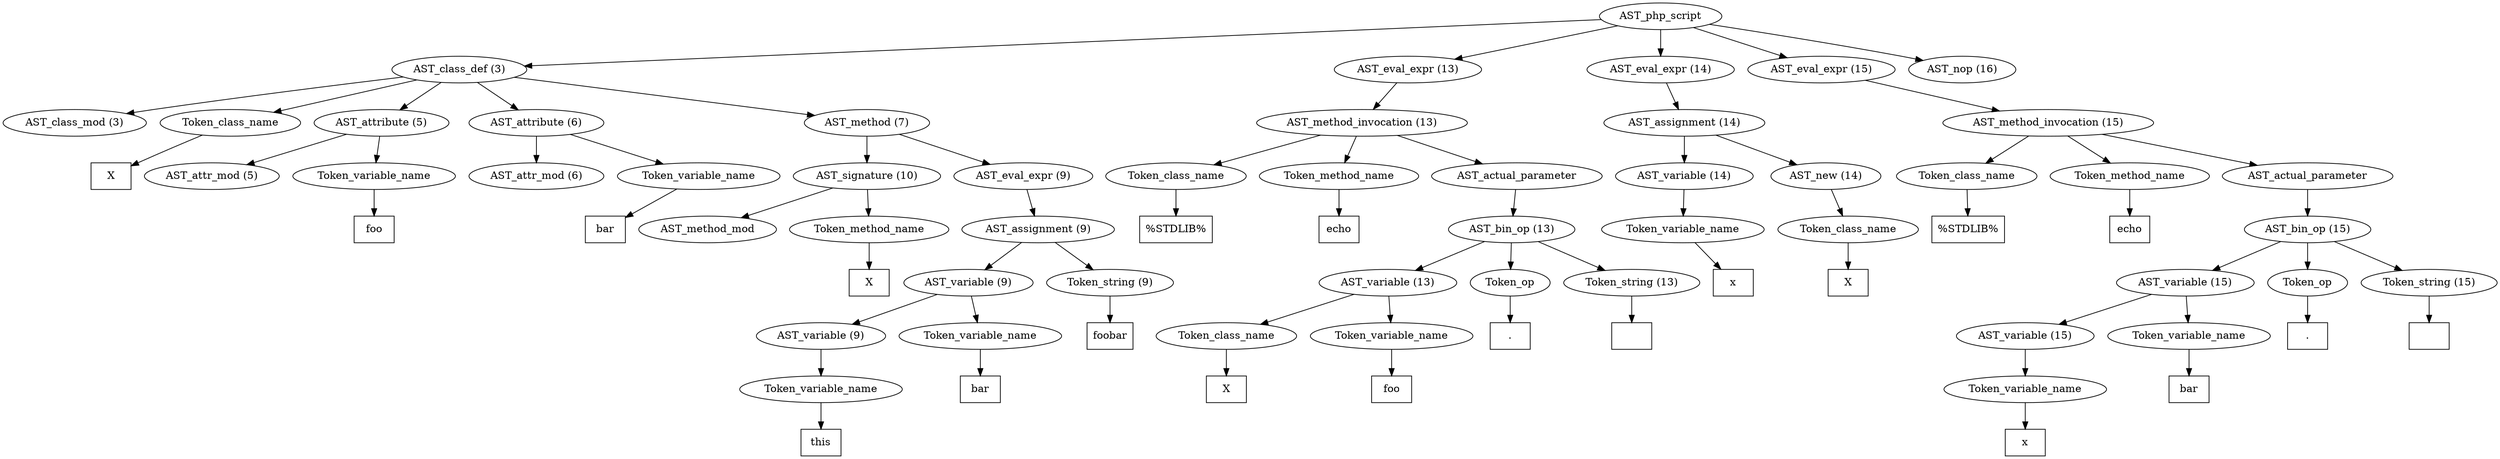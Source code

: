 /*
 * AST in dot format generated by phc -- the PHP compiler
 */

digraph AST {
node_0 [label="AST_php_script"];
node_1 [label="AST_class_def (3)"];
node_2 [label="AST_class_mod (3)"];
node_3 [label="Token_class_name"];
node_4 [label="X", shape=box]
node_3 -> node_4;
node_5 [label="AST_attribute (5)"];
node_6 [label="AST_attr_mod (5)"];
node_7 [label="Token_variable_name"];
node_8 [label="foo", shape=box]
node_7 -> node_8;
node_5 -> node_7;
node_5 -> node_6;
node_9 [label="AST_attribute (6)"];
node_10 [label="AST_attr_mod (6)"];
node_11 [label="Token_variable_name"];
node_12 [label="bar", shape=box]
node_11 -> node_12;
node_9 -> node_11;
node_9 -> node_10;
node_13 [label="AST_method (7)"];
node_14 [label="AST_signature (10)"];
node_15 [label="AST_method_mod"];
node_16 [label="Token_method_name"];
node_17 [label="X", shape=box]
node_16 -> node_17;
node_14 -> node_16;
node_14 -> node_15;
node_18 [label="AST_eval_expr (9)"];
node_19 [label="AST_assignment (9)"];
node_20 [label="AST_variable (9)"];
node_21 [label="AST_variable (9)"];
node_22 [label="Token_variable_name"];
node_23 [label="this", shape=box]
node_22 -> node_23;
node_21 -> node_22;
node_24 [label="Token_variable_name"];
node_25 [label="bar", shape=box]
node_24 -> node_25;
node_20 -> node_24;
node_20 -> node_21;
node_26 [label="Token_string (9)"];
node_27 [label="foobar", shape=box]
node_26 -> node_27;
node_19 -> node_26;
node_19 -> node_20;
node_18 -> node_19;
node_13 -> node_18;
node_13 -> node_14;
node_1 -> node_13;
node_1 -> node_9;
node_1 -> node_5;
node_1 -> node_3;
node_1 -> node_2;
node_28 [label="AST_eval_expr (13)"];
node_29 [label="AST_method_invocation (13)"];
node_30 [label="Token_class_name"];
node_31 [label="%STDLIB%", shape=box]
node_30 -> node_31;
node_32 [label="Token_method_name"];
node_33 [label="echo", shape=box]
node_32 -> node_33;
node_34 [label="AST_actual_parameter"];
node_35 [label="AST_bin_op (13)"];
node_36 [label="AST_variable (13)"];
node_37 [label="Token_class_name"];
node_38 [label="X", shape=box]
node_37 -> node_38;
node_39 [label="Token_variable_name"];
node_40 [label="foo", shape=box]
node_39 -> node_40;
node_36 -> node_39;
node_36 -> node_37;
node_41 [label="Token_op"];
node_42 [label=".", shape=box]
node_41 -> node_42;
node_43 [label="Token_string (13)"];
node_44 [label="", shape=box]
node_43 -> node_44;
node_35 -> node_43;
node_35 -> node_41;
node_35 -> node_36;
node_34 -> node_35;
node_29 -> node_34;
node_29 -> node_32;
node_29 -> node_30;
node_28 -> node_29;
node_45 [label="AST_eval_expr (14)"];
node_46 [label="AST_assignment (14)"];
node_47 [label="AST_variable (14)"];
node_48 [label="Token_variable_name"];
node_49 [label="x", shape=box]
node_48 -> node_49;
node_47 -> node_48;
node_50 [label="AST_new (14)"];
node_51 [label="Token_class_name"];
node_52 [label="X", shape=box]
node_51 -> node_52;
node_50 -> node_51;
node_46 -> node_50;
node_46 -> node_47;
node_45 -> node_46;
node_53 [label="AST_eval_expr (15)"];
node_54 [label="AST_method_invocation (15)"];
node_55 [label="Token_class_name"];
node_56 [label="%STDLIB%", shape=box]
node_55 -> node_56;
node_57 [label="Token_method_name"];
node_58 [label="echo", shape=box]
node_57 -> node_58;
node_59 [label="AST_actual_parameter"];
node_60 [label="AST_bin_op (15)"];
node_61 [label="AST_variable (15)"];
node_62 [label="AST_variable (15)"];
node_63 [label="Token_variable_name"];
node_64 [label="x", shape=box]
node_63 -> node_64;
node_62 -> node_63;
node_65 [label="Token_variable_name"];
node_66 [label="bar", shape=box]
node_65 -> node_66;
node_61 -> node_65;
node_61 -> node_62;
node_67 [label="Token_op"];
node_68 [label=".", shape=box]
node_67 -> node_68;
node_69 [label="Token_string (15)"];
node_70 [label="", shape=box]
node_69 -> node_70;
node_60 -> node_69;
node_60 -> node_67;
node_60 -> node_61;
node_59 -> node_60;
node_54 -> node_59;
node_54 -> node_57;
node_54 -> node_55;
node_53 -> node_54;
node_71 [label="AST_nop (16)"];
node_0 -> node_71;
node_0 -> node_53;
node_0 -> node_45;
node_0 -> node_28;
node_0 -> node_1;
}
